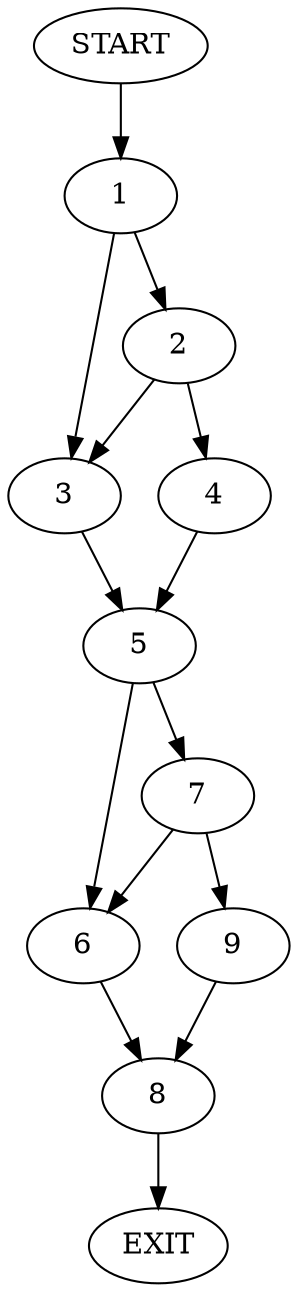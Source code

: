 digraph {
0 [label="START"]
10 [label="EXIT"]
0 -> 1
1 -> 2
1 -> 3
2 -> 4
2 -> 3
3 -> 5
4 -> 5
5 -> 6
5 -> 7
6 -> 8
7 -> 9
7 -> 6
9 -> 8
8 -> 10
}
